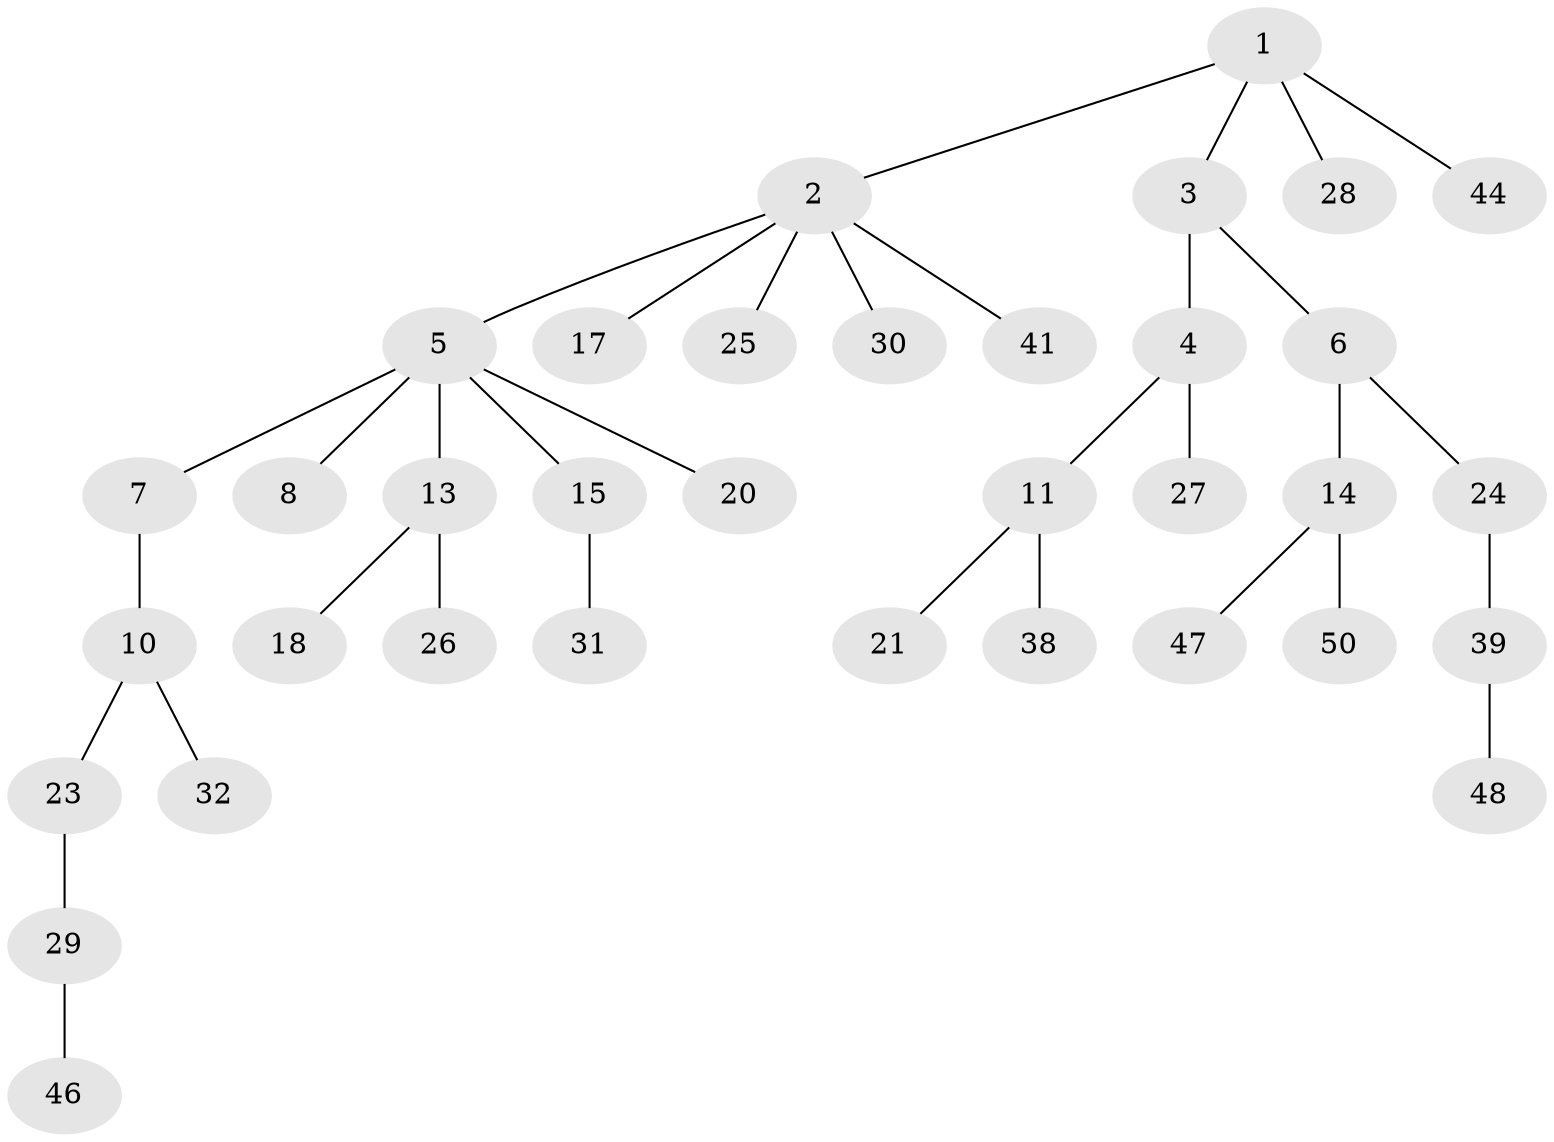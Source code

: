 // Generated by graph-tools (version 1.1) at 2025/52/02/27/25 19:52:12]
// undirected, 35 vertices, 34 edges
graph export_dot {
graph [start="1"]
  node [color=gray90,style=filled];
  1;
  2 [super="+12"];
  3 [super="+34"];
  4;
  5 [super="+9"];
  6;
  7;
  8 [super="+43"];
  10 [super="+16"];
  11 [super="+42"];
  13 [super="+22"];
  14 [super="+45"];
  15 [super="+19"];
  17;
  18 [super="+36"];
  20;
  21;
  23 [super="+33"];
  24 [super="+40"];
  25;
  26;
  27 [super="+37"];
  28 [super="+49"];
  29;
  30;
  31 [super="+35"];
  32 [super="+51"];
  38;
  39;
  41;
  44;
  46;
  47;
  48;
  50;
  1 -- 2;
  1 -- 3;
  1 -- 28;
  1 -- 44;
  2 -- 5;
  2 -- 17;
  2 -- 30;
  2 -- 41;
  2 -- 25;
  3 -- 4;
  3 -- 6;
  4 -- 11;
  4 -- 27;
  5 -- 7;
  5 -- 8;
  5 -- 20;
  5 -- 13;
  5 -- 15;
  6 -- 14;
  6 -- 24;
  7 -- 10;
  10 -- 23;
  10 -- 32;
  11 -- 21;
  11 -- 38;
  13 -- 18;
  13 -- 26;
  14 -- 47;
  14 -- 50;
  15 -- 31;
  23 -- 29;
  24 -- 39;
  29 -- 46;
  39 -- 48;
}

